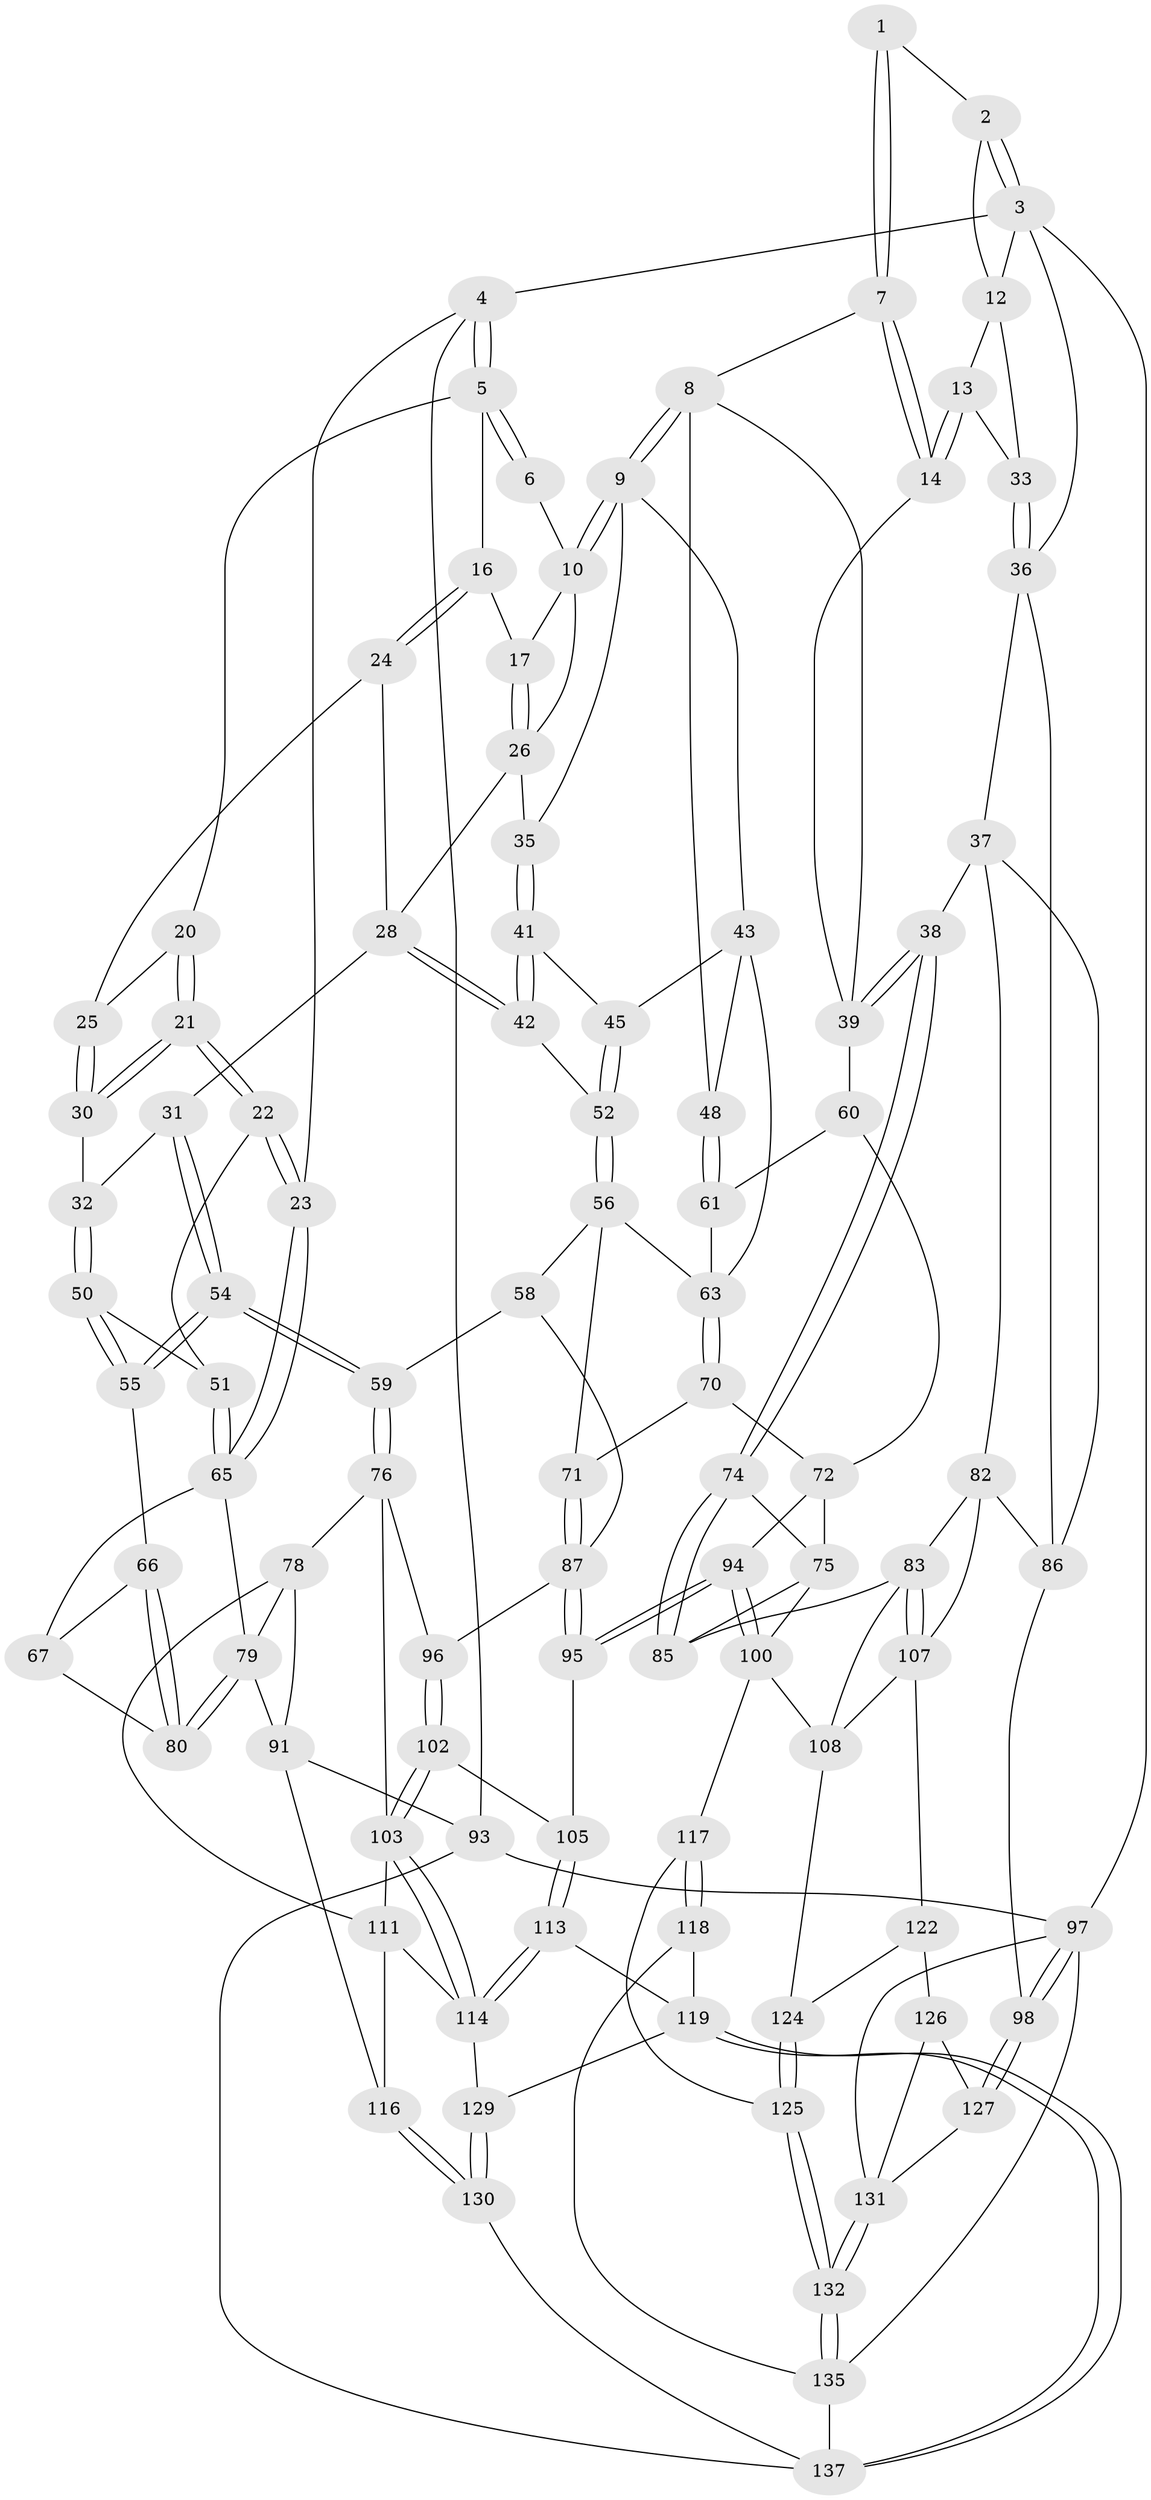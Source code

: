 // original degree distribution, {3: 0.014492753623188406, 4: 0.2608695652173913, 6: 0.2463768115942029, 5: 0.4782608695652174}
// Generated by graph-tools (version 1.1) at 2025/11/02/27/25 16:11:52]
// undirected, 96 vertices, 219 edges
graph export_dot {
graph [start="1"]
  node [color=gray90,style=filled];
  1 [pos="+0.6159781755662044+0"];
  2 [pos="+0.7777088976312158+0"];
  3 [pos="+1+0",super="+19"];
  4 [pos="+0+0"];
  5 [pos="+0+0",super="+15"];
  6 [pos="+0.47367840877808765+0"];
  7 [pos="+0.6400143348637054+0"];
  8 [pos="+0.5155736082578067+0.18769843713797565",super="+47"];
  9 [pos="+0.5063643283650874+0.18590291895943362",super="+34"];
  10 [pos="+0.45956180956489046+0.0980243618032344",super="+11"];
  12 [pos="+0.8793612277407176+0.03624365594782482",super="+18"];
  13 [pos="+0.8509078294606759+0.11293010078549526"];
  14 [pos="+0.7072030434861725+0.17877938914174382"];
  16 [pos="+0.2876983243249507+0.10589025422766675"];
  17 [pos="+0.3254115782602557+0.10980882123380128"];
  20 [pos="+0.10934417220633312+0.030812586381019788"];
  21 [pos="+0.10722661524641683+0.22758418088029808"];
  22 [pos="+0.10720926152848737+0.2276112974158926"];
  23 [pos="+0+0"];
  24 [pos="+0.25099600471889566+0.14921290058083636"];
  25 [pos="+0.22067834973796052+0.1516338630003551"];
  26 [pos="+0.35577247712983673+0.15754309503137773",super="+27"];
  28 [pos="+0.30596864984667876+0.24567559151280824",super="+29"];
  30 [pos="+0.18885874958049212+0.21066050050061025"];
  31 [pos="+0.28137503302719674+0.25158629443420494"];
  32 [pos="+0.2570194855759712+0.24563431624280435"];
  33 [pos="+0.8882877875876324+0.1659113595406617"];
  35 [pos="+0.4440065787642879+0.21424908501837436"];
  36 [pos="+0.8998728476850056+0.2517709889023674",super="+53"];
  37 [pos="+0.8065099076219354+0.34788623139155656",super="+81"];
  38 [pos="+0.7755648063315181+0.34131530816255384"];
  39 [pos="+0.7632914749229592+0.32982969447009974",super="+40"];
  41 [pos="+0.428199114952812+0.24862242008606503",super="+46"];
  42 [pos="+0.30610317634314516+0.24584633681882898",super="+49"];
  43 [pos="+0.4758886303533236+0.2955646594324297",super="+44"];
  45 [pos="+0.4235229959731385+0.27300814380275795"];
  48 [pos="+0.5613136861730883+0.27538386954873845"];
  50 [pos="+0.13014318652670737+0.3180507214407395"];
  51 [pos="+0.09237511971894197+0.26336269783201516"];
  52 [pos="+0.36114892659313436+0.36431222610613107"];
  54 [pos="+0.1995272789383528+0.38940492952874756"];
  55 [pos="+0.1598534317358978+0.37921993242929797"];
  56 [pos="+0.3625653294845957+0.37420730552024206",super="+57"];
  58 [pos="+0.28232434537012674+0.42581509666216133"];
  59 [pos="+0.2550183455557792+0.43132391508471035"];
  60 [pos="+0.6432076402108955+0.3559494357952251",super="+69"];
  61 [pos="+0.559070965926646+0.3277845425075256",super="+62"];
  63 [pos="+0.5020643057837624+0.357514432686696",super="+64"];
  65 [pos="+0+0.32995646224742875",super="+68"];
  66 [pos="+0.13929926624492303+0.39751890678039525"];
  67 [pos="+0+0.43472924526836754"];
  70 [pos="+0.47137106530110573+0.4381691432167731"];
  71 [pos="+0.4309799433063171+0.456191893203128"];
  72 [pos="+0.5787535565154235+0.4624359283600925",super="+73"];
  74 [pos="+0.7197126625603929+0.4307937304037268"];
  75 [pos="+0.6556414369791137+0.4675516205829195",super="+89"];
  76 [pos="+0.24130488406493694+0.5060538427262092",super="+77"];
  78 [pos="+0.12119156342012988+0.5503173662080598",super="+106"];
  79 [pos="+0.11434129815391975+0.5377811186719728",super="+90"];
  80 [pos="+0.10858832174108925+0.5051636047126219"];
  82 [pos="+0.8738112366440985+0.46581341138571136",super="+101"];
  83 [pos="+0.8522966905020829+0.5475442695543818",super="+84"];
  85 [pos="+0.7510005487669659+0.5809591631950539"];
  86 [pos="+1+0.3548783663424951",super="+99"];
  87 [pos="+0.4301323123640842+0.5372519488675194",super="+88"];
  91 [pos="+0+0.6242026905522934",super="+92"];
  93 [pos="+0+1"];
  94 [pos="+0.5333614740893038+0.6297748912927215"];
  95 [pos="+0.5323062909957483+0.6296163355489764"];
  96 [pos="+0.35778838605834484+0.5623218536086221"];
  97 [pos="+1+1",super="+134"];
  98 [pos="+1+0.8955931239485869"];
  100 [pos="+0.5564554451786464+0.6466237104440947",super="+110"];
  102 [pos="+0.3125912497142588+0.6424044768863976"];
  103 [pos="+0.24074912908431545+0.6698680849485028",super="+104"];
  105 [pos="+0.43117668550221727+0.6806552768174169"];
  107 [pos="+1+0.6214300963842837",super="+112"];
  108 [pos="+0.8204062539719292+0.629796494392741",super="+109"];
  111 [pos="+0.09300536413026261+0.6943430840577868",super="+115"];
  113 [pos="+0.37112685624963204+0.8182565559394641"];
  114 [pos="+0.24520689262910741+0.6977663745380344",super="+121"];
  116 [pos="+0.04341625083999445+0.7979718031366176"];
  117 [pos="+0.544942919491478+0.8176717444066717"];
  118 [pos="+0.5124160712519324+0.8559574228355489"];
  119 [pos="+0.3877362375332511+0.8574871050274888",super="+120"];
  122 [pos="+0.8629004180739166+0.7351172736655754",super="+123"];
  124 [pos="+0.7163081617646878+0.7892671186770251"];
  125 [pos="+0.6505220122470625+0.8415086817928307"];
  126 [pos="+0.8751066823047855+0.7628195353156592",super="+128"];
  127 [pos="+0.9006366571416135+0.7897326770849898"];
  129 [pos="+0.1637869702078142+0.8961365131574939"];
  130 [pos="+0.13906221320574502+0.9253101901149314"];
  131 [pos="+0.7789053493717352+0.9113597966494974",super="+133"];
  132 [pos="+0.763324931702721+1"];
  135 [pos="+0.767192009642073+1",super="+136"];
  137 [pos="+0.3463124870163019+1",super="+138"];
  1 -- 2;
  1 -- 7;
  1 -- 7;
  2 -- 3;
  2 -- 3;
  2 -- 12;
  3 -- 4;
  3 -- 97;
  3 -- 12;
  3 -- 36;
  4 -- 5;
  4 -- 5;
  4 -- 23;
  4 -- 93;
  5 -- 6;
  5 -- 6;
  5 -- 16;
  5 -- 20;
  6 -- 10;
  7 -- 8;
  7 -- 14;
  7 -- 14;
  8 -- 9;
  8 -- 9;
  8 -- 48;
  8 -- 39;
  9 -- 10;
  9 -- 10;
  9 -- 43;
  9 -- 35;
  10 -- 26;
  10 -- 17;
  12 -- 13;
  12 -- 33;
  13 -- 14;
  13 -- 14;
  13 -- 33;
  14 -- 39;
  16 -- 17;
  16 -- 24;
  16 -- 24;
  17 -- 26;
  17 -- 26;
  20 -- 21;
  20 -- 21;
  20 -- 25;
  21 -- 22;
  21 -- 22;
  21 -- 30;
  21 -- 30;
  22 -- 23;
  22 -- 23;
  22 -- 51;
  23 -- 65;
  23 -- 65;
  24 -- 25;
  24 -- 28;
  25 -- 30;
  25 -- 30;
  26 -- 35;
  26 -- 28;
  28 -- 42;
  28 -- 42;
  28 -- 31;
  30 -- 32;
  31 -- 32;
  31 -- 54;
  31 -- 54;
  32 -- 50;
  32 -- 50;
  33 -- 36;
  33 -- 36;
  35 -- 41;
  35 -- 41;
  36 -- 37;
  36 -- 86;
  37 -- 38;
  37 -- 82;
  37 -- 86;
  38 -- 39;
  38 -- 39;
  38 -- 74;
  38 -- 74;
  39 -- 60;
  41 -- 42 [weight=2];
  41 -- 42;
  41 -- 45;
  42 -- 52;
  43 -- 48;
  43 -- 45;
  43 -- 63;
  45 -- 52;
  45 -- 52;
  48 -- 61;
  48 -- 61;
  50 -- 51;
  50 -- 55;
  50 -- 55;
  51 -- 65;
  51 -- 65;
  52 -- 56;
  52 -- 56;
  54 -- 55;
  54 -- 55;
  54 -- 59;
  54 -- 59;
  55 -- 66;
  56 -- 63;
  56 -- 58;
  56 -- 71;
  58 -- 59;
  58 -- 87;
  59 -- 76;
  59 -- 76;
  60 -- 61 [weight=2];
  60 -- 72;
  61 -- 63;
  63 -- 70;
  63 -- 70;
  65 -- 67;
  65 -- 79;
  66 -- 67;
  66 -- 80;
  66 -- 80;
  67 -- 80;
  70 -- 71;
  70 -- 72;
  71 -- 87;
  71 -- 87;
  72 -- 75;
  72 -- 94;
  74 -- 75;
  74 -- 85;
  74 -- 85;
  75 -- 100;
  75 -- 85;
  76 -- 96;
  76 -- 78;
  76 -- 103;
  78 -- 79;
  78 -- 91;
  78 -- 111;
  79 -- 80;
  79 -- 80;
  79 -- 91;
  82 -- 83;
  82 -- 107;
  82 -- 86;
  83 -- 107;
  83 -- 107;
  83 -- 108;
  83 -- 85;
  86 -- 98;
  87 -- 95;
  87 -- 95;
  87 -- 96;
  91 -- 116;
  91 -- 93;
  93 -- 97;
  93 -- 137;
  94 -- 95;
  94 -- 95;
  94 -- 100;
  94 -- 100;
  95 -- 105;
  96 -- 102;
  96 -- 102;
  97 -- 98;
  97 -- 98;
  97 -- 131;
  97 -- 135;
  98 -- 127;
  98 -- 127;
  100 -- 108;
  100 -- 117;
  102 -- 103;
  102 -- 103;
  102 -- 105;
  103 -- 114;
  103 -- 114;
  103 -- 111;
  105 -- 113;
  105 -- 113;
  107 -- 122;
  107 -- 108;
  108 -- 124;
  111 -- 114;
  111 -- 116;
  113 -- 114;
  113 -- 114;
  113 -- 119;
  114 -- 129;
  116 -- 130;
  116 -- 130;
  117 -- 118;
  117 -- 118;
  117 -- 125;
  118 -- 119;
  118 -- 135;
  119 -- 137;
  119 -- 137;
  119 -- 129;
  122 -- 126 [weight=2];
  122 -- 124;
  124 -- 125;
  124 -- 125;
  125 -- 132;
  125 -- 132;
  126 -- 127;
  126 -- 131;
  127 -- 131;
  129 -- 130;
  129 -- 130;
  130 -- 137;
  131 -- 132;
  131 -- 132;
  132 -- 135;
  132 -- 135;
  135 -- 137;
}
